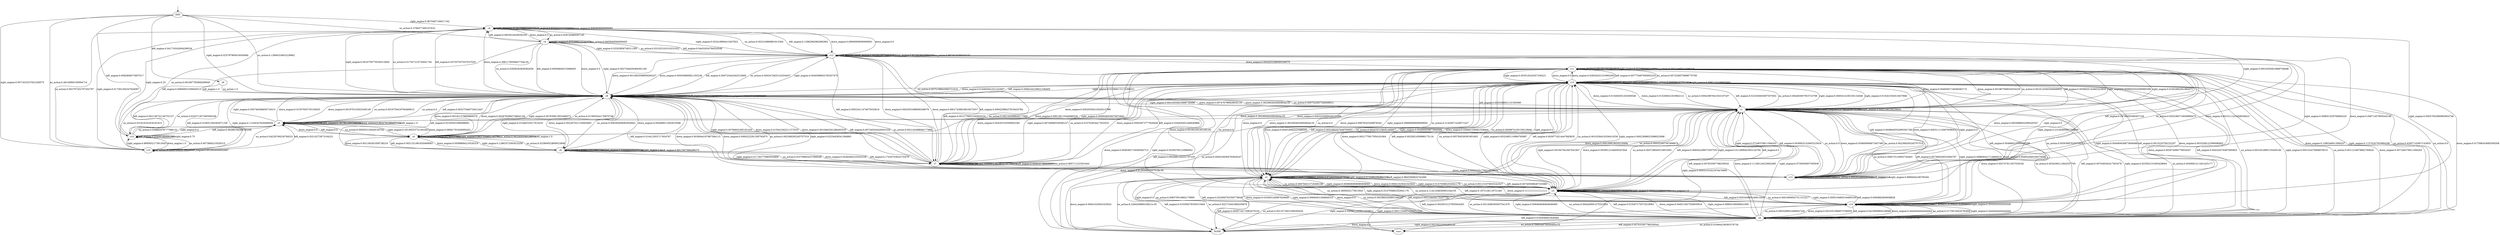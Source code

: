 digraph mdp_dqn {
q0 [label=INIT];
q1 [label=c4];
q2 [label=c10];
q3 [label=c10];
q4 [label=c4];
q5 [label=c9];
q6 [label=c9];
q7 [label=c5];
q8 [label=c12];
q9 [label=c0];
q10 [label=c13];
q11 [label=c6];
q12 [label=c7];
q13 [label=c15];
q14 [label=c1];
q15 [label=c11];
q16 [label=c3];
q17 [label=c14];
q18 [label=c8];
q19 [label=DONE];
q20 [label=c2];
q21 [label=succ];
q0 -> q1  [label="right_engine:0.9670487106017192"];
q0 -> q5  [label="right_engine:0.025787965616045846"];
q0 -> q3  [label="right_engine:0.0071633237822349575"];
q0 -> q2  [label="left_engine:0.9582806573957017"];
q0 -> q6  [label="left_engine:0.041719342604298354"];
q0 -> q3  [label="no_action:0.48140900195694714"];
q0 -> q4  [label="no_action:0.3796477495107632"];
q0 -> q5  [label="no_action:0.13894324853228962"];
q1 -> q1  [label="right_engine:0.9726256983240223"];
q1 -> q5  [label="right_engine:0.0016759776536312849"];
q1 -> q8  [label="right_engine:0.025418994413407822"];
q1 -> q17  [label="right_engine:0.00027932960893854746"];
q1 -> q4  [label="no_action:0.929745889387145"];
q1 -> q5  [label="no_action:0.017937219730941704"];
q1 -> q8  [label="no_action:0.052316890881913304"];
q1 -> q1  [label="left_engine:0.8333333333333334"];
q1 -> q8  [label="left_engine:0.12962962962962962"];
q1 -> q5  [label="left_engine:0.037037037037037035"];
q1 -> q1  [label="down_engine:0.9090909090909091"];
q1 -> q8  [label="down_engine:0.09090909090909091"];
q2 -> q2  [label="left_engine:0.934981684981685"];
q2 -> q5  [label="left_engine:0.002136752136752137"];
q2 -> q7  [label="left_engine:0.06288156288156288"];
q2 -> q3  [label="no_action:0.9473684210526315"];
q2 -> q5  [label="no_action:0.022071307300509338"];
q2 -> q7  [label="no_action:0.028862478777589132"];
q2 -> q1  [label="no_action:0.001697792869269949"];
q2 -> q2  [label="right_engine:0.75"];
q2 -> q1  [label="right_engine:0.25"];
q3 -> q3  [label="no_action:0.9230769230769231"];
q3 -> q1  [label="no_action:0.002797202797202797"];
q3 -> q5  [label="no_action:0.031818181818181815"];
q3 -> q7  [label="no_action:0.04230769230769231"];
q3 -> q3  [label="left_engine:0.9518459069020867"];
q3 -> q5  [label="left_engine:0.016051364365971106"];
q3 -> q7  [label="left_engine:0.03210272873194221"];
q3 -> q2  [label="right_engine:0.8695652173913043"];
q3 -> q1  [label="right_engine:0.017391304347826087"];
q3 -> q5  [label="right_engine:0.11304347826086956"];
q3 -> q2  [label="down_engine:1.0"];
q4 -> q4  [label="right_engine:0.9752066115702479"];
q4 -> q8  [label="right_engine:0.02203856749311295"];
q4 -> q5  [label="right_engine:0.0027548209366391185"];
q4 -> q4  [label="no_action:0.9405940594059405"];
q4 -> q5  [label="no_action:0.02838283828382838"];
q4 -> q8  [label="no_action:0.031023102310231022"];
q4 -> q1  [label="left_engine:0.8835616438356164"];
q4 -> q5  [label="left_engine:0.06506849315068493"];
q4 -> q2  [label="left_engine:0.00684931506849315"];
q4 -> q8  [label="left_engine:0.04452054794520548"];
q4 -> q1  [label="down_engine:0.5"];
q4 -> q5  [label="down_engine:0.5"];
q5 -> q5  [label="no_action:0.9996527174856746"];
q5 -> q8  [label="no_action:0.0003472825143254037"];
q5 -> q7  [label="no_action:0.0"];
q5 -> q5  [label="right_engine:0.9736107586906877"];
q5 -> q8  [label="right_engine:0.0040598832783557475"];
q5 -> q12  [label="right_engine:0.00786602385181426"];
q5 -> q11  [label="right_engine:0.01446333417914235"];
q5 -> q5  [label="left_engine:0.9823124795283328"];
q5 -> q7  [label="left_engine:0.003275466754012447"];
q5 -> q10  [label="left_engine:0.014412053717654767"];
q5 -> q5  [label="down_engine:0.9500373839996481"];
q5 -> q1  [label="down_engine:4.3981176056647754e-05"];
q5 -> q7  [label="down_engine:0.001979152922549149"];
q5 -> q8  [label="down_engine:0.0014953599859260237"];
q5 -> q13  [label="down_engine:0.016492941021242907"];
q5 -> q14  [label="down_engine:0.007476799929630119"];
q5 -> q10  [label="down_engine:0.0036944187887584115"];
q5 -> q12  [label="down_engine:0.015041562211373533"];
q5 -> q9  [label="down_engine:0.001451378809869376"];
q5 -> q11  [label="down_engine:0.002287021154945683"];
q6 -> q5  [label="left_engine:1.0"];
q6 -> q5  [label="no_action:1.0"];
q7 -> q7  [label="no_action:0.9932998324958124"];
q7 -> q5  [label="no_action:0.0016750418760469012"];
q7 -> q9  [label="no_action:0.005025125628140704"];
q7 -> q5  [label="right_engine:0.050746268656716415"];
q7 -> q7  [label="right_engine:0.7477611940298508"];
q7 -> q2  [label="right_engine:0.0"];
q7 -> q9  [label="right_engine:0.20149253731343283"];
q7 -> q7  [label="down_engine:0.9032781564427134"];
q7 -> q5  [label="down_engine:0.01557935735150925"];
q7 -> q9  [label="down_engine:0.08081791626095423"];
q7 -> q14  [label="down_engine:0.0003245699448231094"];
q7 -> q7  [label="left_engine:1.0"];
q8 -> q8  [label="right_engine:1.0"];
q8 -> q8  [label="left_engine:0.9450918870461676"];
q8 -> q10  [label="left_engine:0.04796055580457194"];
q8 -> q5  [label="left_engine:0.006723442402510085"];
q8 -> q12  [label="left_engine:0.00022411474675033618"];
q8 -> q8  [label="down_engine:0.9478439425051335"];
q8 -> q1  [label="down_engine:0.0"];
q8 -> q10  [label="down_engine:0.04671457905544148"];
q8 -> q5  [label="down_engine:0.005030800821355236"];
q8 -> q15  [label="down_engine:0.0002053388090349076"];
q8 -> q12  [label="down_engine:0.0002053388090349076"];
q8 -> q8  [label="no_action:0.9974619289340102"];
q8 -> q10  [label="no_action:0.0025380710659898475"];
q9 -> q9  [label="down_engine:0.9459292763157895"];
q9 -> q7  [label="down_engine:0.0"];
q9 -> q11  [label="down_engine:0.05098684210526316"];
q9 -> q5  [label="down_engine:0.0028782894736842104"];
q9 -> q13  [label="down_engine:0.00020559210526315788"];
q9 -> q9  [label="right_engine:0.8637354651162791"];
q9 -> q5  [label="right_engine:0.007630813953488372"];
q9 -> q11  [label="right_engine:0.12863372093023256"];
q9 -> q9  [label="no_action:0.9625850340136054"];
q9 -> q11  [label="no_action:0.023809523809523808"];
q9 -> q5  [label="no_action:0.013605442176870748"];
q9 -> q7  [label="left_engine:0.0"];
q9 -> q9  [label="left_engine:1.0"];
q10 -> q10  [label="down_engine:0.9430660340670451"];
q10 -> q8  [label="down_engine:0.0010111223458038423"];
q10 -> q5  [label="down_engine:0.0006222291358792875"];
q10 -> q14  [label="down_engine:0.054600606673407485"];
q10 -> q13  [label="down_engine:0.00031111456793964375"];
q10 -> q15  [label="down_engine:0.0003888932099245547"];
q10 -> q10  [label="no_action:0.9952634695085849"];
q10 -> q5  [label="no_action:0.002368265245707519"];
q10 -> q14  [label="no_action:0.002368265245707519"];
q10 -> q10  [label="left_engine:1.0"];
q10 -> q10  [label="right_engine:0.8969404186795491"];
q10 -> q8  [label="right_engine:0.008051529790660225"];
q10 -> q5  [label="right_engine:0.02254428341384863"];
q10 -> q14  [label="right_engine:0.07246376811594203"];
q10 -> q13  [label="right_engine:0.0"];
q10 -> q15  [label="right_engine:0.0"];
q11 -> q5  [label="no_action:0.006392694063926941"];
q11 -> q11  [label="no_action:0.9598173515981735"];
q11 -> q12  [label="no_action:0.033789954337899546"];
q11 -> q5  [label="down_engine:0.004496011602610588"];
q11 -> q11  [label="down_engine:0.9506889050036258"];
q11 -> q12  [label="down_engine:0.04365482233502538"];
q11 -> q9  [label="down_engine:0.001160261058738216"];
q11 -> q11  [label="right_engine:1.0"];
q11 -> q5  [label="left_engine:0.02185501066098081"];
q11 -> q11  [label="left_engine:0.8017057569296375"];
q11 -> q12  [label="left_engine:0.17430703624733476"];
q11 -> q9  [label="left_engine:0.0021321961620469083"];
q12 -> q12  [label="down_engine:0.9343137824798"];
q12 -> q8  [label="down_engine:0.00017438818810672557"];
q12 -> q15  [label="down_engine:0.008138115444980526"];
q12 -> q13  [label="down_engine:0.05603673777829448"];
q12 -> q5  [label="down_engine:0.0010463291286403535"];
q12 -> q10  [label="down_engine:0.00023251758414230076"];
q12 -> q20  [label="down_engine:5.812939603557519e-05"];
q12 -> q11  [label="right_engine:0.017183770883054894"];
q12 -> q12  [label="right_engine:0.9818615751789976"];
q12 -> q15  [label="right_engine:0.0009546539379474941"];
q12 -> q12  [label="left_engine:0.9646507666098807"];
q12 -> q5  [label="left_engine:0.007240204429301534"];
q12 -> q8  [label="left_engine:0.00042589437819420784"];
q12 -> q13  [label="left_engine:0.026405451448040886"];
q12 -> q15  [label="left_engine:0.0012776831345826234"];
q12 -> q12  [label="no_action:0.995711222301644"];
q12 -> q5  [label="no_action:0.002144388849177984"];
q12 -> q15  [label="no_action:0.002144388849177984"];
q13 -> q13  [label="down_engine:0.937721160651097"];
q13 -> q14  [label="down_engine:0.015406391202569546"];
q13 -> q12  [label="down_engine:0.004355163590832381"];
q13 -> q15  [label="down_engine:0.028526321519952092"];
q13 -> q18  [label="down_engine:0.003974086776634547"];
q13 -> q16  [label="down_engine:0.0021775817954161904"];
q13 -> q20  [label="down_engine:0.004518482225488595"];
q13 -> q17  [label="down_engine:0.0033208122380096903"];
q13 -> q5  [label="left_engine:0.0066244239631336405"];
q13 -> q14  [label="left_engine:0.023329493087557603"];
q13 -> q13  [label="left_engine:0.9461405529953917"];
q13 -> q10  [label="left_engine:0.0008640552995391706"];
q13 -> q15  [label="left_engine:0.007776497695852535"];
q13 -> q18  [label="left_engine:0.004320276497695853"];
q13 -> q20  [label="left_engine:0.0031682027649769587"];
q13 -> q16  [label="left_engine:0.0025921658986175116"];
q13 -> q17  [label="left_engine:0.004896313364055299"];
q13 -> q19  [label="left_engine:0.0002880184331797235"];
q13 -> q5  [label="no_action:0.0075198843094721616"];
q13 -> q13  [label="no_action:0.9490961677512654"];
q13 -> q14  [label="no_action:0.004483007953723789"];
q13 -> q12  [label="no_action:0.015762834417932033"];
q13 -> q15  [label="no_action:0.0072306579898770785"];
q13 -> q17  [label="no_action:0.003036876355748373"];
q13 -> q16  [label="no_action:0.005784526391901663"];
q13 -> q20  [label="no_action:0.0034707158351409977"];
q13 -> q18  [label="no_action:0.0031814895155459146"];
q13 -> q19  [label="no_action:0.0004338394793926247"];
q13 -> q5  [label="right_engine:0.013806172171088251"];
q13 -> q13  [label="right_engine:0.8982133188955063"];
q13 -> q12  [label="right_engine:0.06740660530590147"];
q13 -> q20  [label="right_engine:0.004060638873849486"];
q13 -> q15  [label="right_engine:0.003519220357336221"];
q13 -> q16  [label="right_engine:0.0032485110990795887"];
q13 -> q18  [label="right_engine:0.005143475906876015"];
q13 -> q17  [label="right_engine:0.004060638873849486"];
q13 -> q14  [label="right_engine:0.0005414185165132648"];
q14 -> q13  [label="down_engine:0.015265621819662121"];
q14 -> q14  [label="down_engine:0.9708935477305108"];
q14 -> q15  [label="down_engine:0.001967569034534229"];
q14 -> q5  [label="down_engine:3.3923604043693604e-05"];
q14 -> q18  [label="down_engine:0.002747811927539182"];
q14 -> q16  [label="down_engine:0.0039012144650247644"];
q14 -> q17  [label="down_engine:0.004952846190379266"];
q14 -> q20  [label="down_engine:0.000169618020218468"];
q14 -> q7  [label="down_engine:3.3923604043693604e-05"];
q14 -> q9  [label="down_engine:3.3923604043693604e-05"];
q14 -> q14  [label="no_action:0.9804406233207953"];
q14 -> q10  [label="no_action:0.0"];
q14 -> q5  [label="no_action:0.0007522837184309511"];
q14 -> q16  [label="no_action:0.004728640515851693"];
q14 -> q17  [label="no_action:0.008275120902740463"];
q14 -> q15  [label="no_action:0.0016120365394948952"];
q14 -> q13  [label="no_action:0.00042987641053197207"];
q14 -> q18  [label="no_action:0.0034390112842557765"];
q14 -> q20  [label="no_action:0.000322407307898979"];
q14 -> q14  [label="left_engine:0.9718026183282981"];
q14 -> q10  [label="left_engine:0.0036925142665323934"];
q14 -> q5  [label="left_engine:0.0003356831151393085"];
q14 -> q15  [label="left_engine:0.0036925142665323934"];
q14 -> q17  [label="left_engine:0.007385028533064787"];
q14 -> q16  [label="left_engine:0.006042296072507553"];
q14 -> q18  [label="left_engine:0.007049345417925478"];
q14 -> q14  [label="right_engine:0.9452168156239655"];
q14 -> q5  [label="right_engine:0.00016550810989738498"];
q14 -> q13  [label="right_engine:0.010261502813637868"];
q14 -> q17  [label="right_engine:0.008606421714664018"];
q14 -> q16  [label="right_engine:0.011089043363124794"];
q14 -> q18  [label="right_engine:0.023502151605428664"];
q14 -> q15  [label="right_engine:0.0006620324395895399"];
q14 -> q21  [label="right_engine:0.00033101621979476995"];
q14 -> q1  [label="right_engine:0.00016550810989738498"];
q15 -> q15  [label="down_engine:0.6814814814814815"];
q15 -> q18  [label="down_engine:0.1580246913580247"];
q15 -> q16  [label="down_engine:0.05185185185185185"];
q15 -> q20  [label="down_engine:0.09876543209876543"];
q15 -> q19  [label="down_engine:0.0049382716049382715"];
q15 -> q13  [label="down_engine:0.0"];
q15 -> q14  [label="down_engine:0.0049382716049382715"];
q15 -> q15  [label="right_engine:0.512396694214876"];
q15 -> q14  [label="right_engine:0.01652892561983471"];
q15 -> q16  [label="right_engine:0.23140495867768596"];
q15 -> q18  [label="right_engine:0.11570247933884298"];
q15 -> q19  [label="right_engine:0.03305785123966942"];
q15 -> q20  [label="right_engine:0.09090909090909091"];
q15 -> q18  [label="no_action:0.42857142857142855"];
q15 -> q15  [label="no_action:0.35714285714285715"];
q15 -> q20  [label="no_action:0.21428571428571427"];
q15 -> q16  [label="no_action:0.0"];
q16 -> q17  [label="left_engine:0.005344995140913508"];
q16 -> q16  [label="left_engine:0.9805636540330418"];
q16 -> q18  [label="left_engine:0.0025915127955944283"];
q16 -> q20  [label="left_engine:0.007450599287333981"];
q16 -> q14  [label="left_engine:0.0"];
q16 -> q13  [label="left_engine:0.0030774214447683835"];
q16 -> q19  [label="left_engine:0.0009718172983479105"];
q16 -> q16  [label="no_action:0.995475113122172"];
q16 -> q17  [label="no_action:0.00018099547511312217"];
q16 -> q18  [label="no_action:0.0012066365007541479"];
q16 -> q20  [label="no_action:0.000784313725490196"];
q16 -> q13  [label="no_action:0.0010256410256410256"];
q16 -> q19  [label="no_action:0.0013273001508295626"];
q16 -> q16  [label="right_engine:0.989033189033189"];
q16 -> q18  [label="right_engine:0.006464646464646465"];
q16 -> q17  [label="right_engine:0.0005194805194805195"];
q16 -> q20  [label="right_engine:0.0008080808080808081"];
q16 -> q19  [label="right_engine:0.0009812409812409812"];
q16 -> q13  [label="right_engine:0.00023088023088023088"];
q16 -> q14  [label="right_engine:0.001847041847041847"];
q16 -> q21  [label="right_engine:0.00011544011544011544"];
q16 -> q16  [label="down_engine:1.0"];
q17 -> q17  [label="left_engine:0.745814307458143"];
q17 -> q19  [label="left_engine:0.0182648401826484"];
q17 -> q20  [label="left_engine:0.1872146118721461"];
q17 -> q18  [label="left_engine:0.0410958904109589"];
q17 -> q16  [label="left_engine:0.0060882800608828"];
q17 -> q13  [label="left_engine:0.0015220700152207"];
q17 -> q17  [label="down_engine:0.4444444444444444"];
q17 -> q20  [label="down_engine:0.1111111111111111"];
q17 -> q18  [label="down_engine:0.4444444444444444"];
q17 -> q17  [label="no_action:0.41304347826086957"];
q17 -> q20  [label="no_action:0.3695652173913043"];
q17 -> q18  [label="no_action:0.21739130434782608"];
q17 -> q17  [label="right_engine:0.5555555555555556"];
q17 -> q18  [label="right_engine:0.4444444444444444"];
q18 -> q18  [label="no_action:0.9632488783320137"];
q18 -> q16  [label="no_action:0.004420691475323304"];
q18 -> q20  [label="no_action:0.008379519662179995"];
q18 -> q21  [label="no_action:0.019464238585378726"];
q18 -> q17  [label="no_action:0.0003299023489047242"];
q18 -> q14  [label="no_action:0.0029691211401425177"];
q18 -> q19  [label="no_action:6.598046978094485e-05"];
q18 -> q13  [label="no_action:0.0011216679862760624"];
q18 -> q15  [label="no_action:0.0"];
q18 -> q18  [label="left_engine:0.9465648854961832"];
q18 -> q14  [label="left_engine:0.007633587786259542"];
q18 -> q20  [label="left_engine:0.022900763358778626"];
q18 -> q16  [label="left_engine:0.015267175572519083"];
q18 -> q19  [label="left_engine:0.007633587786259542"];
q18 -> q18  [label="down_engine:0.8012422360248447"];
q18 -> q16  [label="down_engine:0.044513457556935816"];
q18 -> q20  [label="down_engine:0.016563146997929608"];
q18 -> q15  [label="down_engine:0.017598343685300208"];
q18 -> q14  [label="down_engine:0.11180124223602485"];
q18 -> q13  [label="down_engine:0.007246376811594203"];
q18 -> q19  [label="down_engine:0.0"];
q18 -> q17  [label="down_engine:0.0010351966873706005"];
q18 -> q16  [label="right_engine:0.08904109589041095"];
q18 -> q18  [label="right_engine:0.8287671232876712"];
q18 -> q20  [label="right_engine:0.00684931506849315"];
q18 -> q19  [label="right_engine:0.00228310502283105"];
q18 -> q14  [label="right_engine:0.0730593607305936"];
q20 -> q20  [label="down_engine:0.9487179487179487"];
q20 -> q19  [label="down_engine:0.00641025641025641"];
q20 -> q16  [label="down_engine:0.00641025641025641"];
q20 -> q15  [label="down_engine:0.0"];
q20 -> q13  [label="down_engine:0.038461538461538464"];
q20 -> q18  [label="down_engine:0.0"];
q20 -> q20  [label="no_action:0.9726405002879948"];
q20 -> q18  [label="no_action:0.0023862420801448203"];
q20 -> q15  [label="no_action:0.0"];
q20 -> q16  [label="no_action:0.001151978935242327"];
q20 -> q21  [label="no_action:0.022710441866205876"];
q20 -> q13  [label="no_action:0.0009874105159219946"];
q20 -> q19  [label="no_action:8.228420966016621e-05"];
q20 -> q17  [label="no_action:4.1142104830083104e-05"];
q20 -> q20  [label="right_engine:0.9705882352941176"];
q20 -> q13  [label="right_engine:0.0"];
q20 -> q17  [label="right_engine:0.014705882352941176"];
q20 -> q18  [label="right_engine:0.0"];
q20 -> q16  [label="right_engine:0.014705882352941176"];
q20 -> q20  [label="left_engine:0.9845360824742269"];
q20 -> q18  [label="left_engine:0.005154639175257732"];
q20 -> q19  [label="left_engine:0.010309278350515464"];
__start0 [label="", shape=none];
__start0 -> q0  [label=""];
}
